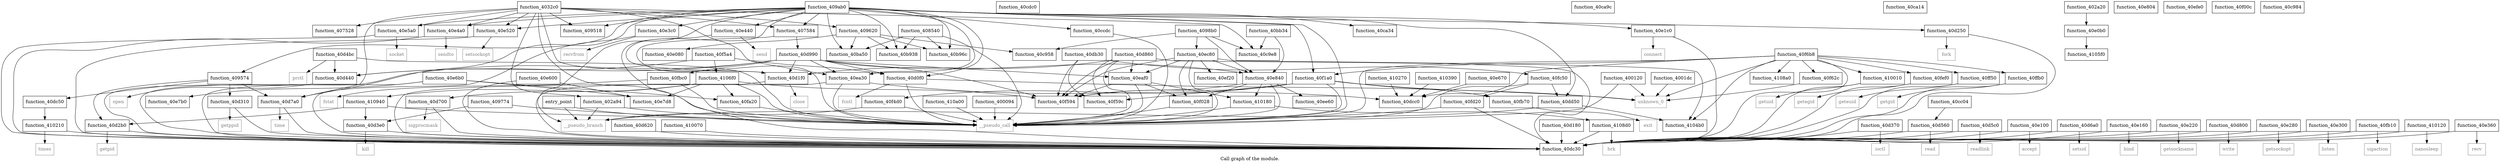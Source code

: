 digraph "Call graph of the module." {
  label="Call graph of the module.";
  node [shape=record];

  Node_function_40db30 [label="{function_40db30}"];
  Node_function_40cdc0 [label="{function_40cdc0}"];
  Node_function_40d0f0 [label="{function_40d0f0}"];
  Node_function_40dc30 [label="{function_40dc30}"];
  Node_function_40d180 [label="{function_40d180}"];
  Node_function_40d1f0 [label="{function_40d1f0}"];
  Node_function_40dc50 [label="{function_40dc50}"];
  Node_function_40d250 [label="{function_40d250}"];
  Node_function_40d2b0 [label="{function_40d2b0}"];
  Node_function_40d310 [label="{function_40d310}"];
  Node_function_40dcc0 [label="{function_40dcc0}"];
  Node_function_40d370 [label="{function_40d370}"];
  Node_function_40dd50 [label="{function_40dd50}"];
  Node_function_40d4bc [label="{function_40d4bc}"];
  Node_function_40e080 [label="{function_40e080}"];
  Node_function_40d560 [label="{function_40d560}"];
  Node_function_40ca9c [label="{function_40ca9c}"];
  Node_function_40d3e0 [label="{function_40d3e0}"];
  Node_function_40cc04 [label="{function_40cc04}"];
  Node_function_40ca14 [label="{function_40ca14}"];
  Node_function_40ca34 [label="{function_40ca34}"];
  Node_function_40ccdc [label="{function_40ccdc}"];
  Node_function_40d440 [label="{function_40d440}"];
  Node_function_40e0b0 [label="{function_40e0b0}"];
  Node_function_40d5c0 [label="{function_40d5c0}"];
  Node_function_40e100 [label="{function_40e100}"];
  Node_function_40d620 [label="{function_40d620}"];
  Node_function_40e3c0 [label="{function_40e3c0}"];
  Node_function_40d6a0 [label="{function_40d6a0}"];
  Node_function_40e160 [label="{function_40e160}"];
  Node_function_40e1c0 [label="{function_40e1c0}"];
  Node_function_40d700 [label="{function_40d700}"];
  Node_function_40e220 [label="{function_40e220}"];
  Node_function_40d7a0 [label="{function_40d7a0}"];
  Node_function_40d800 [label="{function_40d800}"];
  Node_function_40e280 [label="{function_40e280}"];
  Node_function_40d860 [label="{function_40d860}"];
  Node_function_40e440 [label="{function_40e440}"];
  Node_function_40e300 [label="{function_40e300}"];
  Node_function_40d990 [label="{function_40d990}"];
  Node_function_40e7b0 [label="{function_40e7b0}"];
  Node_function_40e7d8 [label="{function_40e7d8}"];
  Node_function_40e804 [label="{function_40e804}"];
  Node_function_40e840 [label="{function_40e840}"];
  Node_function_40ea30 [label="{function_40ea30}"];
  Node_function_40eaf0 [label="{function_40eaf0}"];
  Node_function_40e5a0 [label="{function_40e5a0}"];
  Node_function_40e600 [label="{function_40e600}"];
  Node_function_40e670 [label="{function_40e670}"];
  Node_function_40e6b0 [label="{function_40e6b0}"];
  Node_function_40e4a0 [label="{function_40e4a0}"];
  Node_function_40e520 [label="{function_40e520}"];
  Node_fstat [color="gray50", fontcolor="gray50", label="{fstat}"];
  Node_getegid [color="gray50", fontcolor="gray50", label="{getegid}"];
  Node_geteuid [color="gray50", fontcolor="gray50", label="{geteuid}"];
  Node_getgid [color="gray50", fontcolor="gray50", label="{getgid}"];
  Node_getuid [color="gray50", fontcolor="gray50", label="{getuid}"];
  Node_nanosleep [color="gray50", fontcolor="gray50", label="{nanosleep}"];
  Node_times [color="gray50", fontcolor="gray50", label="{times}"];
  Node_brk [color="gray50", fontcolor="gray50", label="{brk}"];
  Node_function_40ec80 [label="{function_40ec80}"];
  Node_function_40ee60 [label="{function_40ee60}"];
  Node_function_40ef20 [label="{function_40ef20}"];
  Node_function_40efe0 [label="{function_40efe0}"];
  Node_function_40f00c [label="{function_40f00c}"];
  Node_function_40f028 [label="{function_40f028}"];
  Node_function_40f1a0 [label="{function_40f1a0}"];
  Node_function_40f4d0 [label="{function_40f4d0}"];
  Node_function_40f594 [label="{function_40f594}"];
  Node_function_40f59c [label="{function_40f59c}"];
  Node_function_40f5a4 [label="{function_40f5a4}"];
  Node_function_40f62c [label="{function_40f62c}"];
  Node_function_40f6b8 [label="{function_40f6b8}"];
  Node_function_40fa20 [label="{function_40fa20}"];
  Node_function_40fb10 [label="{function_40fb10}"];
  Node_function_40fb70 [label="{function_40fb70}"];
  Node_function_40fbc0 [label="{function_40fbc0}"];
  Node_function_40fc50 [label="{function_40fc50}"];
  Node_function_40fd20 [label="{function_40fd20}"];
  Node_function_40fef0 [label="{function_40fef0}"];
  Node_function_40ff50 [label="{function_40ff50}"];
  Node_function_40ffb0 [label="{function_40ffb0}"];
  Node_function_410010 [label="{function_410010}"];
  Node_function_410070 [label="{function_410070}"];
  Node_function_410120 [label="{function_410120}"];
  Node_function_410180 [label="{function_410180}"];
  Node_function_410210 [label="{function_410210}"];
  Node_function_410270 [label="{function_410270}"];
  Node_function_410390 [label="{function_410390}"];
  Node_function_4104b0 [label="{function_4104b0}"];
  Node_function_4105f0 [label="{function_4105f0}"];
  Node_function_4106f0 [label="{function_4106f0}"];
  Node_function_4108a0 [label="{function_4108a0}"];
  Node_function_4108d0 [label="{function_4108d0}"];
  Node_function_410940 [label="{function_410940}"];
  Node_function_410a00 [label="{function_410a00}"];
  Node_unknown_0 [color="gray50", fontcolor="gray50", label="{unknown_0}"];
  Node_fcntl [color="gray50", fontcolor="gray50", label="{fcntl}"];
  Node_close [color="gray50", fontcolor="gray50", label="{close}"];
  Node_fork [color="gray50", fontcolor="gray50", label="{fork}"];
  Node_getpid [color="gray50", fontcolor="gray50", label="{getpid}"];
  Node_getppid [color="gray50", fontcolor="gray50", label="{getppid}"];
  Node_ioctl [color="gray50", fontcolor="gray50", label="{ioctl}"];
  Node_kill [color="gray50", fontcolor="gray50", label="{kill}"];
  Node_open [color="gray50", fontcolor="gray50", label="{open}"];
  Node_prctl [color="gray50", fontcolor="gray50", label="{prctl}"];
  Node_read [color="gray50", fontcolor="gray50", label="{read}"];
  Node_readlink [color="gray50", fontcolor="gray50", label="{readlink}"];
  Node_setsid [color="gray50", fontcolor="gray50", label="{setsid}"];
  Node_sigprocmask [color="gray50", fontcolor="gray50", label="{sigprocmask}"];
  Node_time [color="gray50", fontcolor="gray50", label="{time}"];
  Node_write [color="gray50", fontcolor="gray50", label="{write}"];
  Node_accept [color="gray50", fontcolor="gray50", label="{accept}"];
  Node_bind [color="gray50", fontcolor="gray50", label="{bind}"];
  Node_connect [color="gray50", fontcolor="gray50", label="{connect}"];
  Node_getsockname [color="gray50", fontcolor="gray50", label="{getsockname}"];
  Node_getsockopt [color="gray50", fontcolor="gray50", label="{getsockopt}"];
  Node_listen [color="gray50", fontcolor="gray50", label="{listen}"];
  Node_recv [color="gray50", fontcolor="gray50", label="{recv}"];
  Node_recvfrom [color="gray50", fontcolor="gray50", label="{recvfrom}"];
  Node_send [color="gray50", fontcolor="gray50", label="{send}"];
  Node_sendto [color="gray50", fontcolor="gray50", label="{sendto}"];
  Node_setsockopt [color="gray50", fontcolor="gray50", label="{setsockopt}"];
  Node_socket [color="gray50", fontcolor="gray50", label="{socket}"];
  Node_sigaction [color="gray50", fontcolor="gray50", label="{sigaction}"];
  Node_exit [color="gray50", fontcolor="gray50", label="{exit}"];
  Node___pseudo_call [color="gray50", fontcolor="gray50", label="{__pseudo_call}"];
  Node___pseudo_branch [color="gray50", fontcolor="gray50", label="{__pseudo_branch}"];
  Node_function_400094 [label="{function_400094}"];
  Node_function_400120 [label="{function_400120}"];
  Node_function_4001dc [label="{function_4001dc}"];
  Node_entry_point [label="{entry_point}"];
  Node_function_402a20 [label="{function_402a20}"];
  Node_function_402a94 [label="{function_402a94}"];
  Node_function_4032c0 [label="{function_4032c0}"];
  Node_function_409ab0 [label="{function_409ab0}"];
  Node_function_407528 [label="{function_407528}"];
  Node_function_407584 [label="{function_407584}"];
  Node_function_408540 [label="{function_408540}"];
  Node_function_409518 [label="{function_409518}"];
  Node_function_409574 [label="{function_409574}"];
  Node_function_409620 [label="{function_409620}"];
  Node_function_409774 [label="{function_409774}"];
  Node_function_4098b0 [label="{function_4098b0}"];
  Node_function_40e360 [label="{function_40e360}"];
  Node_function_40b938 [label="{function_40b938}"];
  Node_function_40b96c [label="{function_40b96c}"];
  Node_function_40ba50 [label="{function_40ba50}"];
  Node_function_40bb34 [label="{function_40bb34}"];
  Node_function_40c958 [label="{function_40c958}"];
  Node_function_40c984 [label="{function_40c984}"];
  Node_function_40c9e8 [label="{function_40c9e8}"];
  Node_function_40db30 -> Node_function_40f594;
  Node_function_40db30 -> Node_function_40f59c;
  Node_function_40db30 -> Node_function_40fc50;
  Node_function_40d0f0 -> Node_unknown_0;
  Node_function_40d0f0 -> Node_fcntl;
  Node_function_40d0f0 -> Node___pseudo_call;
  Node_function_40d180 -> Node_function_40dc30;
  Node_function_40d1f0 -> Node_function_40dc30;
  Node_function_40d1f0 -> Node_close;
  Node_function_40dc50 -> Node_function_410210;
  Node_function_40d250 -> Node_function_40dc30;
  Node_function_40d250 -> Node_fork;
  Node_function_40d2b0 -> Node_function_40dc30;
  Node_function_40d2b0 -> Node_getpid;
  Node_function_40d310 -> Node_function_40dc30;
  Node_function_40d310 -> Node_getppid;
  Node_function_40d370 -> Node_function_40dc30;
  Node_function_40d370 -> Node_ioctl;
  Node_function_40dd50 -> Node_function_4104b0;
  Node_function_40dd50 -> Node___pseudo_branch;
  Node_function_40d4bc -> Node_function_40d440;
  Node_function_40d4bc -> Node_prctl;
  Node_function_40d4bc -> Node___pseudo_call;
  Node_function_40d560 -> Node_function_40dc30;
  Node_function_40d560 -> Node_read;
  Node_function_40d3e0 -> Node_function_40dc30;
  Node_function_40d3e0 -> Node_kill;
  Node_function_40cc04 -> Node_function_40d560;
  Node_function_40ccdc -> Node___pseudo_call;
  Node_function_40d440 -> Node_function_40dc30;
  Node_function_40d440 -> Node_open;
  Node_function_40e0b0 -> Node_function_4105f0;
  Node_function_40d5c0 -> Node_function_40dc30;
  Node_function_40d5c0 -> Node_readlink;
  Node_function_40e100 -> Node_function_40dc30;
  Node_function_40e100 -> Node_accept;
  Node_function_40d620 -> Node_function_40dc30;
  Node_function_40e3c0 -> Node_function_40dc30;
  Node_function_40e3c0 -> Node_recvfrom;
  Node_function_40d6a0 -> Node_function_40dc30;
  Node_function_40d6a0 -> Node_setsid;
  Node_function_40e160 -> Node_function_40dc30;
  Node_function_40e160 -> Node_bind;
  Node_function_40e1c0 -> Node_function_40dc30;
  Node_function_40e1c0 -> Node_connect;
  Node_function_40d700 -> Node_function_40dc30;
  Node_function_40d700 -> Node_sigprocmask;
  Node_function_40e220 -> Node_function_40dc30;
  Node_function_40e220 -> Node_getsockname;
  Node_function_40d7a0 -> Node_function_40dc30;
  Node_function_40d7a0 -> Node_time;
  Node_function_40d800 -> Node_function_40dc30;
  Node_function_40d800 -> Node_write;
  Node_function_40e280 -> Node_function_40dc30;
  Node_function_40e280 -> Node_getsockopt;
  Node_function_40d860 -> Node_function_40dc30;
  Node_function_40d860 -> Node_function_40d1f0;
  Node_function_40d860 -> Node_function_40eaf0;
  Node_function_40d860 -> Node_function_40f594;
  Node_function_40d860 -> Node_function_40f59c;
  Node_function_40d860 -> Node___pseudo_call;
  Node_function_40e440 -> Node_function_40dc30;
  Node_function_40e440 -> Node_send;
  Node_function_40e300 -> Node_function_40dc30;
  Node_function_40e300 -> Node_listen;
  Node_function_40d990 -> Node_function_40d0f0;
  Node_function_40d990 -> Node_function_40dc30;
  Node_function_40d990 -> Node_function_40d1f0;
  Node_function_40d990 -> Node_function_40d440;
  Node_function_40d990 -> Node_function_40e840;
  Node_function_40d990 -> Node_function_40ea30;
  Node_function_40d990 -> Node_function_40eaf0;
  Node_function_40d990 -> Node_function_40f594;
  Node_function_40d990 -> Node_function_40fbc0;
  Node_function_40e840 -> Node_function_40ee60;
  Node_function_40e840 -> Node_function_40f028;
  Node_function_40e840 -> Node_function_40f594;
  Node_function_40e840 -> Node_function_410180;
  Node_function_40e840 -> Node___pseudo_call;
  Node_function_40ea30 -> Node_function_40dc30;
  Node_function_40ea30 -> Node_function_40dcc0;
  Node_function_40ea30 -> Node___pseudo_call;
  Node_function_40eaf0 -> Node_function_40f028;
  Node_function_40eaf0 -> Node_function_40f594;
  Node_function_40eaf0 -> Node_function_410180;
  Node_function_40eaf0 -> Node___pseudo_call;
  Node_function_40e5a0 -> Node_function_40dc30;
  Node_function_40e5a0 -> Node_socket;
  Node_function_40e600 -> Node_function_40dc30;
  Node_function_40e600 -> Node_function_40e7d8;
  Node_function_40e670 -> Node_function_40dcc0;
  Node_function_40e6b0 -> Node_function_40dc30;
  Node_function_40e6b0 -> Node_function_40e7b0;
  Node_function_40e6b0 -> Node_function_40e7d8;
  Node_function_40e6b0 -> Node_function_40fa20;
  Node_function_40e4a0 -> Node_function_40dc30;
  Node_function_40e4a0 -> Node_sendto;
  Node_function_40e520 -> Node_function_40dc30;
  Node_function_40e520 -> Node_setsockopt;
  Node_function_40ec80 -> Node_function_40e840;
  Node_function_40ec80 -> Node_function_40eaf0;
  Node_function_40ec80 -> Node_function_40ef20;
  Node_function_40ec80 -> Node_function_40f028;
  Node_function_40ec80 -> Node_function_40f594;
  Node_function_40ec80 -> Node_function_4104b0;
  Node_function_40ec80 -> Node___pseudo_call;
  Node_function_40f028 -> Node___pseudo_call;
  Node_function_40f1a0 -> Node_function_40f4d0;
  Node_function_40f1a0 -> Node_function_40f594;
  Node_function_40f1a0 -> Node_function_40f59c;
  Node_function_40f1a0 -> Node_function_40fb70;
  Node_function_40f1a0 -> Node_unknown_0;
  Node_function_40f1a0 -> Node___pseudo_call;
  Node_function_40f4d0 -> Node___pseudo_call;
  Node_function_40f4d0 -> Node___pseudo_branch;
  Node_function_40f5a4 -> Node_function_40d0f0;
  Node_function_40f5a4 -> Node_function_40d440;
  Node_function_40f5a4 -> Node_function_4106f0;
  Node_function_40f62c -> Node_unknown_0;
  Node_function_40f6b8 -> Node_function_40dc30;
  Node_function_40f6b8 -> Node_function_40dcc0;
  Node_function_40f6b8 -> Node_function_40f1a0;
  Node_function_40f6b8 -> Node_function_40f62c;
  Node_function_40f6b8 -> Node_function_40fef0;
  Node_function_40f6b8 -> Node_function_40ff50;
  Node_function_40f6b8 -> Node_function_40ffb0;
  Node_function_40f6b8 -> Node_function_410010;
  Node_function_40f6b8 -> Node_function_4104b0;
  Node_function_40f6b8 -> Node_function_4108a0;
  Node_function_40f6b8 -> Node_unknown_0;
  Node_function_40f6b8 -> Node___pseudo_call;
  Node_function_40fa20 -> Node___pseudo_call;
  Node_function_40fb10 -> Node_function_40dc30;
  Node_function_40fb10 -> Node_sigaction;
  Node_function_40fb70 -> Node_exit;
  Node_function_40fbc0 -> Node_fstat;
  Node_function_40fbc0 -> Node___pseudo_call;
  Node_function_40fc50 -> Node_function_40dd50;
  Node_function_40fc50 -> Node_function_40fd20;
  Node_function_40fc50 -> Node___pseudo_call;
  Node_function_40fd20 -> Node_function_40dc30;
  Node_function_40fd20 -> Node___pseudo_call;
  Node_function_40fef0 -> Node_function_40dc30;
  Node_function_40fef0 -> Node_getegid;
  Node_function_40ff50 -> Node_function_40dc30;
  Node_function_40ff50 -> Node_geteuid;
  Node_function_40ffb0 -> Node_function_40dc30;
  Node_function_40ffb0 -> Node_getgid;
  Node_function_410010 -> Node_function_40dc30;
  Node_function_410010 -> Node_getuid;
  Node_function_410070 -> Node_function_40dc30;
  Node_function_410120 -> Node_function_40dc30;
  Node_function_410120 -> Node_nanosleep;
  Node_function_410180 -> Node_function_4108d0;
  Node_function_410180 -> Node___pseudo_call;
  Node_function_410210 -> Node_function_40dc30;
  Node_function_410210 -> Node_times;
  Node_function_410270 -> Node_function_40dcc0;
  Node_function_410390 -> Node_function_40dcc0;
  Node_function_4106f0 -> Node_function_40d700;
  Node_function_4106f0 -> Node_function_40e7d8;
  Node_function_4106f0 -> Node_function_40f594;
  Node_function_4106f0 -> Node_function_40fa20;
  Node_function_4106f0 -> Node_function_410940;
  Node_function_4106f0 -> Node___pseudo_call;
  Node_function_4108d0 -> Node_function_40dc30;
  Node_function_4108d0 -> Node_brk;
  Node_function_410940 -> Node_function_40d2b0;
  Node_function_410940 -> Node_function_40d3e0;
  Node_function_410940 -> Node___pseudo_call;
  Node_function_410a00 -> Node___pseudo_call;
  Node_function_400094 -> Node___pseudo_call;
  Node_function_400120 -> Node_unknown_0;
  Node_function_400120 -> Node___pseudo_call;
  Node_function_4001dc -> Node_unknown_0;
  Node_entry_point -> Node___pseudo_call;
  Node_entry_point -> Node___pseudo_branch;
  Node_function_402a20 -> Node_function_40e0b0;
  Node_function_402a94 -> Node___pseudo_call;
  Node_function_402a94 -> Node___pseudo_branch;
  Node_function_4032c0 -> Node_function_40d1f0;
  Node_function_4032c0 -> Node_function_40d7a0;
  Node_function_4032c0 -> Node_function_40ea30;
  Node_function_4032c0 -> Node_function_40e5a0;
  Node_function_4032c0 -> Node_function_40e4a0;
  Node_function_4032c0 -> Node_function_40e520;
  Node_function_4032c0 -> Node___pseudo_call;
  Node_function_4032c0 -> Node_function_402a94;
  Node_function_4032c0 -> Node_function_407528;
  Node_function_4032c0 -> Node_function_407584;
  Node_function_4032c0 -> Node_function_409518;
  Node_function_4032c0 -> Node_function_409620;
  Node_function_4032c0 -> Node_function_40c9e8;
  Node_function_409ab0 -> Node_function_40d0f0;
  Node_function_409ab0 -> Node_function_40d1f0;
  Node_function_409ab0 -> Node_function_40d250;
  Node_function_409ab0 -> Node_function_40dd50;
  Node_function_409ab0 -> Node_function_40ca34;
  Node_function_409ab0 -> Node_function_40ccdc;
  Node_function_409ab0 -> Node_function_40e3c0;
  Node_function_409ab0 -> Node_function_40e1c0;
  Node_function_409ab0 -> Node_function_40d7a0;
  Node_function_409ab0 -> Node_function_40e440;
  Node_function_409ab0 -> Node_function_40ea30;
  Node_function_409ab0 -> Node_function_40e5a0;
  Node_function_409ab0 -> Node_function_40e4a0;
  Node_function_409ab0 -> Node_function_40e520;
  Node_function_409ab0 -> Node_function_40f1a0;
  Node_function_409ab0 -> Node___pseudo_call;
  Node_function_409ab0 -> Node___pseudo_branch;
  Node_function_409ab0 -> Node_function_407584;
  Node_function_409ab0 -> Node_function_409518;
  Node_function_409ab0 -> Node_function_409574;
  Node_function_409ab0 -> Node_function_40b938;
  Node_function_409ab0 -> Node_function_40b96c;
  Node_function_409ab0 -> Node_function_40ba50;
  Node_function_407584 -> Node_function_40d990;
  Node_function_407584 -> Node___pseudo_call;
  Node_function_408540 -> Node___pseudo_call;
  Node_function_408540 -> Node_function_40b938;
  Node_function_408540 -> Node_function_40b96c;
  Node_function_408540 -> Node_function_40ba50;
  Node_function_409574 -> Node_function_40dc50;
  Node_function_409574 -> Node_function_40d2b0;
  Node_function_409574 -> Node_function_40d310;
  Node_function_409574 -> Node_function_40d7a0;
  Node_function_409620 -> Node_function_40e080;
  Node_function_409620 -> Node_function_40b938;
  Node_function_409620 -> Node_function_40b96c;
  Node_function_409620 -> Node_function_40ba50;
  Node_function_409620 -> Node_function_40c958;
  Node_function_409774 -> Node_function_40d3e0;
  Node_function_409774 -> Node___pseudo_call;
  Node_function_4098b0 -> Node_function_40e840;
  Node_function_4098b0 -> Node_function_40ec80;
  Node_function_4098b0 -> Node_function_40c958;
  Node_function_4098b0 -> Node_function_40c9e8;
  Node_function_40e360 -> Node_function_40dc30;
  Node_function_40e360 -> Node_recv;
  Node_function_40bb34 -> Node_function_40e840;
  Node_function_40bb34 -> Node_function_40c9e8;
}
